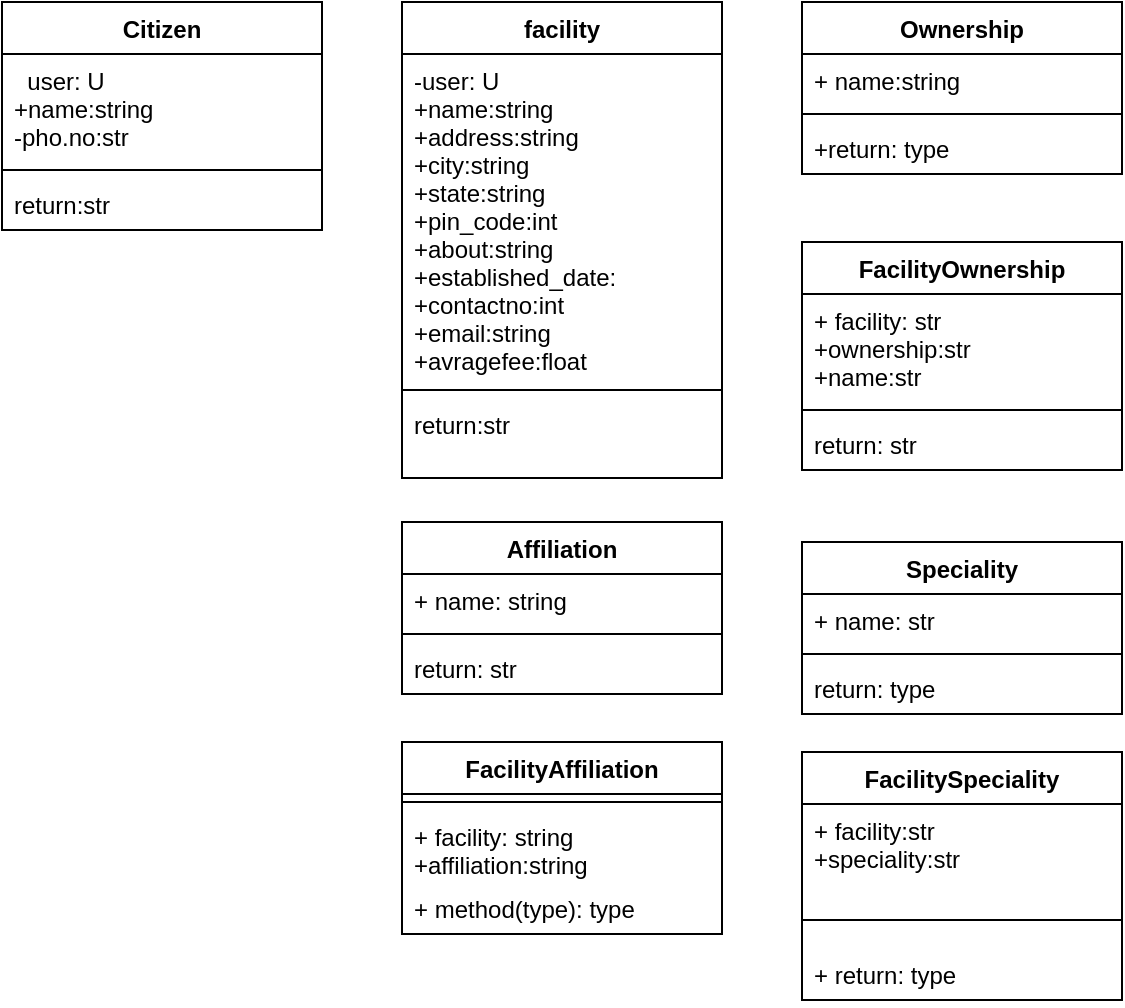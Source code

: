 <mxfile version="15.8.0" type="github">
  <diagram id="gOumSRwvlkXV0_1pRKtd" name="Page-1">
    <mxGraphModel dx="1038" dy="579" grid="1" gridSize="10" guides="1" tooltips="1" connect="1" arrows="1" fold="1" page="1" pageScale="1" pageWidth="850" pageHeight="1100" math="0" shadow="0">
      <root>
        <mxCell id="0" />
        <mxCell id="1" parent="0" />
        <mxCell id="DF3hJ4Z54Juc5SoMxDXG-7" value="Citizen" style="swimlane;fontStyle=1;align=center;verticalAlign=top;childLayout=stackLayout;horizontal=1;startSize=26;horizontalStack=0;resizeParent=1;resizeParentMax=0;resizeLast=0;collapsible=1;marginBottom=0;" parent="1" vertex="1">
          <mxGeometry x="40" y="40" width="160" height="114" as="geometry" />
        </mxCell>
        <mxCell id="DF3hJ4Z54Juc5SoMxDXG-8" value="  user: U&#xa;+name:string&#xa;-pho.no:str" style="text;strokeColor=none;fillColor=none;align=left;verticalAlign=top;spacingLeft=4;spacingRight=4;overflow=hidden;rotatable=0;points=[[0,0.5],[1,0.5]];portConstraint=eastwest;" parent="DF3hJ4Z54Juc5SoMxDXG-7" vertex="1">
          <mxGeometry y="26" width="160" height="54" as="geometry" />
        </mxCell>
        <mxCell id="DF3hJ4Z54Juc5SoMxDXG-9" value="" style="line;strokeWidth=1;fillColor=none;align=left;verticalAlign=middle;spacingTop=-1;spacingLeft=3;spacingRight=3;rotatable=0;labelPosition=right;points=[];portConstraint=eastwest;" parent="DF3hJ4Z54Juc5SoMxDXG-7" vertex="1">
          <mxGeometry y="80" width="160" height="8" as="geometry" />
        </mxCell>
        <mxCell id="DF3hJ4Z54Juc5SoMxDXG-10" value="return:str" style="text;strokeColor=none;fillColor=none;align=left;verticalAlign=top;spacingLeft=4;spacingRight=4;overflow=hidden;rotatable=0;points=[[0,0.5],[1,0.5]];portConstraint=eastwest;" parent="DF3hJ4Z54Juc5SoMxDXG-7" vertex="1">
          <mxGeometry y="88" width="160" height="26" as="geometry" />
        </mxCell>
        <mxCell id="_OZdmUt3rO1FLfE6Wt_N-1" value="facility" style="swimlane;fontStyle=1;align=center;verticalAlign=top;childLayout=stackLayout;horizontal=1;startSize=26;horizontalStack=0;resizeParent=1;resizeParentMax=0;resizeLast=0;collapsible=1;marginBottom=0;" parent="1" vertex="1">
          <mxGeometry x="240" y="40" width="160" height="238" as="geometry" />
        </mxCell>
        <mxCell id="_OZdmUt3rO1FLfE6Wt_N-2" value="-user: U&#xa;+name:string&#xa;+address:string&#xa;+city:string&#xa;+state:string&#xa;+pin_code:int&#xa;+about:string&#xa;+established_date:&#xa;+contactno:int&#xa;+email:string&#xa;+avragefee:float" style="text;strokeColor=none;fillColor=none;align=left;verticalAlign=top;spacingLeft=4;spacingRight=4;overflow=hidden;rotatable=0;points=[[0,0.5],[1,0.5]];portConstraint=eastwest;" parent="_OZdmUt3rO1FLfE6Wt_N-1" vertex="1">
          <mxGeometry y="26" width="160" height="164" as="geometry" />
        </mxCell>
        <mxCell id="_OZdmUt3rO1FLfE6Wt_N-3" value="" style="line;strokeWidth=1;fillColor=none;align=left;verticalAlign=middle;spacingTop=-1;spacingLeft=3;spacingRight=3;rotatable=0;labelPosition=right;points=[];portConstraint=eastwest;" parent="_OZdmUt3rO1FLfE6Wt_N-1" vertex="1">
          <mxGeometry y="190" width="160" height="8" as="geometry" />
        </mxCell>
        <mxCell id="_OZdmUt3rO1FLfE6Wt_N-4" value="return:str " style="text;strokeColor=none;fillColor=none;align=left;verticalAlign=top;spacingLeft=4;spacingRight=4;overflow=hidden;rotatable=0;points=[[0,0.5],[1,0.5]];portConstraint=eastwest;" parent="_OZdmUt3rO1FLfE6Wt_N-1" vertex="1">
          <mxGeometry y="198" width="160" height="40" as="geometry" />
        </mxCell>
        <mxCell id="_OZdmUt3rO1FLfE6Wt_N-5" value=" Affiliation" style="swimlane;fontStyle=1;align=center;verticalAlign=top;childLayout=stackLayout;horizontal=1;startSize=26;horizontalStack=0;resizeParent=1;resizeParentMax=0;resizeLast=0;collapsible=1;marginBottom=0;" parent="1" vertex="1">
          <mxGeometry x="240" y="300" width="160" height="86" as="geometry" />
        </mxCell>
        <mxCell id="_OZdmUt3rO1FLfE6Wt_N-6" value="+ name: string" style="text;strokeColor=none;fillColor=none;align=left;verticalAlign=top;spacingLeft=4;spacingRight=4;overflow=hidden;rotatable=0;points=[[0,0.5],[1,0.5]];portConstraint=eastwest;" parent="_OZdmUt3rO1FLfE6Wt_N-5" vertex="1">
          <mxGeometry y="26" width="160" height="26" as="geometry" />
        </mxCell>
        <mxCell id="_OZdmUt3rO1FLfE6Wt_N-7" value="" style="line;strokeWidth=1;fillColor=none;align=left;verticalAlign=middle;spacingTop=-1;spacingLeft=3;spacingRight=3;rotatable=0;labelPosition=right;points=[];portConstraint=eastwest;" parent="_OZdmUt3rO1FLfE6Wt_N-5" vertex="1">
          <mxGeometry y="52" width="160" height="8" as="geometry" />
        </mxCell>
        <mxCell id="_OZdmUt3rO1FLfE6Wt_N-8" value="return: str" style="text;strokeColor=none;fillColor=none;align=left;verticalAlign=top;spacingLeft=4;spacingRight=4;overflow=hidden;rotatable=0;points=[[0,0.5],[1,0.5]];portConstraint=eastwest;" parent="_OZdmUt3rO1FLfE6Wt_N-5" vertex="1">
          <mxGeometry y="60" width="160" height="26" as="geometry" />
        </mxCell>
        <mxCell id="_OZdmUt3rO1FLfE6Wt_N-9" value="FacilityAffiliation" style="swimlane;fontStyle=1;align=center;verticalAlign=top;childLayout=stackLayout;horizontal=1;startSize=26;horizontalStack=0;resizeParent=1;resizeParentMax=0;resizeLast=0;collapsible=1;marginBottom=0;" parent="1" vertex="1">
          <mxGeometry x="240" y="410" width="160" height="96" as="geometry" />
        </mxCell>
        <mxCell id="_OZdmUt3rO1FLfE6Wt_N-11" value="" style="line;strokeWidth=1;fillColor=none;align=left;verticalAlign=middle;spacingTop=-1;spacingLeft=3;spacingRight=3;rotatable=0;labelPosition=right;points=[];portConstraint=eastwest;" parent="_OZdmUt3rO1FLfE6Wt_N-9" vertex="1">
          <mxGeometry y="26" width="160" height="8" as="geometry" />
        </mxCell>
        <mxCell id="_OZdmUt3rO1FLfE6Wt_N-10" value="+ facility: string&#xa;+affiliation:string" style="text;strokeColor=none;fillColor=none;align=left;verticalAlign=top;spacingLeft=4;spacingRight=4;overflow=hidden;rotatable=0;points=[[0,0.5],[1,0.5]];portConstraint=eastwest;" parent="_OZdmUt3rO1FLfE6Wt_N-9" vertex="1">
          <mxGeometry y="34" width="160" height="36" as="geometry" />
        </mxCell>
        <mxCell id="_OZdmUt3rO1FLfE6Wt_N-12" value="+ method(type): type" style="text;strokeColor=none;fillColor=none;align=left;verticalAlign=top;spacingLeft=4;spacingRight=4;overflow=hidden;rotatable=0;points=[[0,0.5],[1,0.5]];portConstraint=eastwest;" parent="_OZdmUt3rO1FLfE6Wt_N-9" vertex="1">
          <mxGeometry y="70" width="160" height="26" as="geometry" />
        </mxCell>
        <mxCell id="_OZdmUt3rO1FLfE6Wt_N-13" value="Ownership" style="swimlane;fontStyle=1;align=center;verticalAlign=top;childLayout=stackLayout;horizontal=1;startSize=26;horizontalStack=0;resizeParent=1;resizeParentMax=0;resizeLast=0;collapsible=1;marginBottom=0;" parent="1" vertex="1">
          <mxGeometry x="440" y="40" width="160" height="86" as="geometry" />
        </mxCell>
        <mxCell id="_OZdmUt3rO1FLfE6Wt_N-14" value="+ name:string" style="text;strokeColor=none;fillColor=none;align=left;verticalAlign=top;spacingLeft=4;spacingRight=4;overflow=hidden;rotatable=0;points=[[0,0.5],[1,0.5]];portConstraint=eastwest;" parent="_OZdmUt3rO1FLfE6Wt_N-13" vertex="1">
          <mxGeometry y="26" width="160" height="26" as="geometry" />
        </mxCell>
        <mxCell id="_OZdmUt3rO1FLfE6Wt_N-15" value="" style="line;strokeWidth=1;fillColor=none;align=left;verticalAlign=middle;spacingTop=-1;spacingLeft=3;spacingRight=3;rotatable=0;labelPosition=right;points=[];portConstraint=eastwest;" parent="_OZdmUt3rO1FLfE6Wt_N-13" vertex="1">
          <mxGeometry y="52" width="160" height="8" as="geometry" />
        </mxCell>
        <mxCell id="_OZdmUt3rO1FLfE6Wt_N-16" value="+return: type" style="text;strokeColor=none;fillColor=none;align=left;verticalAlign=top;spacingLeft=4;spacingRight=4;overflow=hidden;rotatable=0;points=[[0,0.5],[1,0.5]];portConstraint=eastwest;" parent="_OZdmUt3rO1FLfE6Wt_N-13" vertex="1">
          <mxGeometry y="60" width="160" height="26" as="geometry" />
        </mxCell>
        <mxCell id="_OZdmUt3rO1FLfE6Wt_N-17" value="FacilityOwnership" style="swimlane;fontStyle=1;align=center;verticalAlign=top;childLayout=stackLayout;horizontal=1;startSize=26;horizontalStack=0;resizeParent=1;resizeParentMax=0;resizeLast=0;collapsible=1;marginBottom=0;" parent="1" vertex="1">
          <mxGeometry x="440" y="160" width="160" height="114" as="geometry" />
        </mxCell>
        <mxCell id="_OZdmUt3rO1FLfE6Wt_N-18" value="+ facility: str&#xa;+ownership:str&#xa;+name:str" style="text;strokeColor=none;fillColor=none;align=left;verticalAlign=top;spacingLeft=4;spacingRight=4;overflow=hidden;rotatable=0;points=[[0,0.5],[1,0.5]];portConstraint=eastwest;" parent="_OZdmUt3rO1FLfE6Wt_N-17" vertex="1">
          <mxGeometry y="26" width="160" height="54" as="geometry" />
        </mxCell>
        <mxCell id="_OZdmUt3rO1FLfE6Wt_N-19" value="" style="line;strokeWidth=1;fillColor=none;align=left;verticalAlign=middle;spacingTop=-1;spacingLeft=3;spacingRight=3;rotatable=0;labelPosition=right;points=[];portConstraint=eastwest;" parent="_OZdmUt3rO1FLfE6Wt_N-17" vertex="1">
          <mxGeometry y="80" width="160" height="8" as="geometry" />
        </mxCell>
        <mxCell id="_OZdmUt3rO1FLfE6Wt_N-20" value="return: str" style="text;strokeColor=none;fillColor=none;align=left;verticalAlign=top;spacingLeft=4;spacingRight=4;overflow=hidden;rotatable=0;points=[[0,0.5],[1,0.5]];portConstraint=eastwest;" parent="_OZdmUt3rO1FLfE6Wt_N-17" vertex="1">
          <mxGeometry y="88" width="160" height="26" as="geometry" />
        </mxCell>
        <mxCell id="_OZdmUt3rO1FLfE6Wt_N-21" value="Speciality" style="swimlane;fontStyle=1;align=center;verticalAlign=top;childLayout=stackLayout;horizontal=1;startSize=26;horizontalStack=0;resizeParent=1;resizeParentMax=0;resizeLast=0;collapsible=1;marginBottom=0;" parent="1" vertex="1">
          <mxGeometry x="440" y="310" width="160" height="86" as="geometry" />
        </mxCell>
        <mxCell id="_OZdmUt3rO1FLfE6Wt_N-22" value="+ name: str" style="text;strokeColor=none;fillColor=none;align=left;verticalAlign=top;spacingLeft=4;spacingRight=4;overflow=hidden;rotatable=0;points=[[0,0.5],[1,0.5]];portConstraint=eastwest;" parent="_OZdmUt3rO1FLfE6Wt_N-21" vertex="1">
          <mxGeometry y="26" width="160" height="26" as="geometry" />
        </mxCell>
        <mxCell id="_OZdmUt3rO1FLfE6Wt_N-23" value="" style="line;strokeWidth=1;fillColor=none;align=left;verticalAlign=middle;spacingTop=-1;spacingLeft=3;spacingRight=3;rotatable=0;labelPosition=right;points=[];portConstraint=eastwest;" parent="_OZdmUt3rO1FLfE6Wt_N-21" vertex="1">
          <mxGeometry y="52" width="160" height="8" as="geometry" />
        </mxCell>
        <mxCell id="_OZdmUt3rO1FLfE6Wt_N-24" value="return: type" style="text;strokeColor=none;fillColor=none;align=left;verticalAlign=top;spacingLeft=4;spacingRight=4;overflow=hidden;rotatable=0;points=[[0,0.5],[1,0.5]];portConstraint=eastwest;" parent="_OZdmUt3rO1FLfE6Wt_N-21" vertex="1">
          <mxGeometry y="60" width="160" height="26" as="geometry" />
        </mxCell>
        <mxCell id="_OZdmUt3rO1FLfE6Wt_N-25" value="FacilitySpeciality" style="swimlane;fontStyle=1;align=center;verticalAlign=top;childLayout=stackLayout;horizontal=1;startSize=26;horizontalStack=0;resizeParent=1;resizeParentMax=0;resizeLast=0;collapsible=1;marginBottom=0;" parent="1" vertex="1">
          <mxGeometry x="440" y="415" width="160" height="124" as="geometry" />
        </mxCell>
        <mxCell id="_OZdmUt3rO1FLfE6Wt_N-26" value="+ facility:str&#xa;+speciality:str " style="text;strokeColor=none;fillColor=none;align=left;verticalAlign=top;spacingLeft=4;spacingRight=4;overflow=hidden;rotatable=0;points=[[0,0.5],[1,0.5]];portConstraint=eastwest;" parent="_OZdmUt3rO1FLfE6Wt_N-25" vertex="1">
          <mxGeometry y="26" width="160" height="44" as="geometry" />
        </mxCell>
        <mxCell id="_OZdmUt3rO1FLfE6Wt_N-27" value="" style="line;strokeWidth=1;fillColor=none;align=left;verticalAlign=middle;spacingTop=-1;spacingLeft=3;spacingRight=3;rotatable=0;labelPosition=right;points=[];portConstraint=eastwest;" parent="_OZdmUt3rO1FLfE6Wt_N-25" vertex="1">
          <mxGeometry y="70" width="160" height="28" as="geometry" />
        </mxCell>
        <mxCell id="_OZdmUt3rO1FLfE6Wt_N-28" value="+ return: type" style="text;strokeColor=none;fillColor=none;align=left;verticalAlign=top;spacingLeft=4;spacingRight=4;overflow=hidden;rotatable=0;points=[[0,0.5],[1,0.5]];portConstraint=eastwest;" parent="_OZdmUt3rO1FLfE6Wt_N-25" vertex="1">
          <mxGeometry y="98" width="160" height="26" as="geometry" />
        </mxCell>
      </root>
    </mxGraphModel>
  </diagram>
</mxfile>
